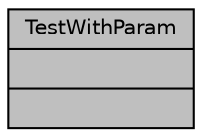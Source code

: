 digraph "TestWithParam"
{
 // LATEX_PDF_SIZE
  bgcolor="transparent";
  edge [fontname="Helvetica",fontsize="10",labelfontname="Helvetica",labelfontsize="10"];
  node [fontname="Helvetica",fontsize="10",shape=record];
  Node1 [label="{TestWithParam\n||}",height=0.2,width=0.4,color="black", fillcolor="grey75", style="filled", fontcolor="black",tooltip=" "];
}
